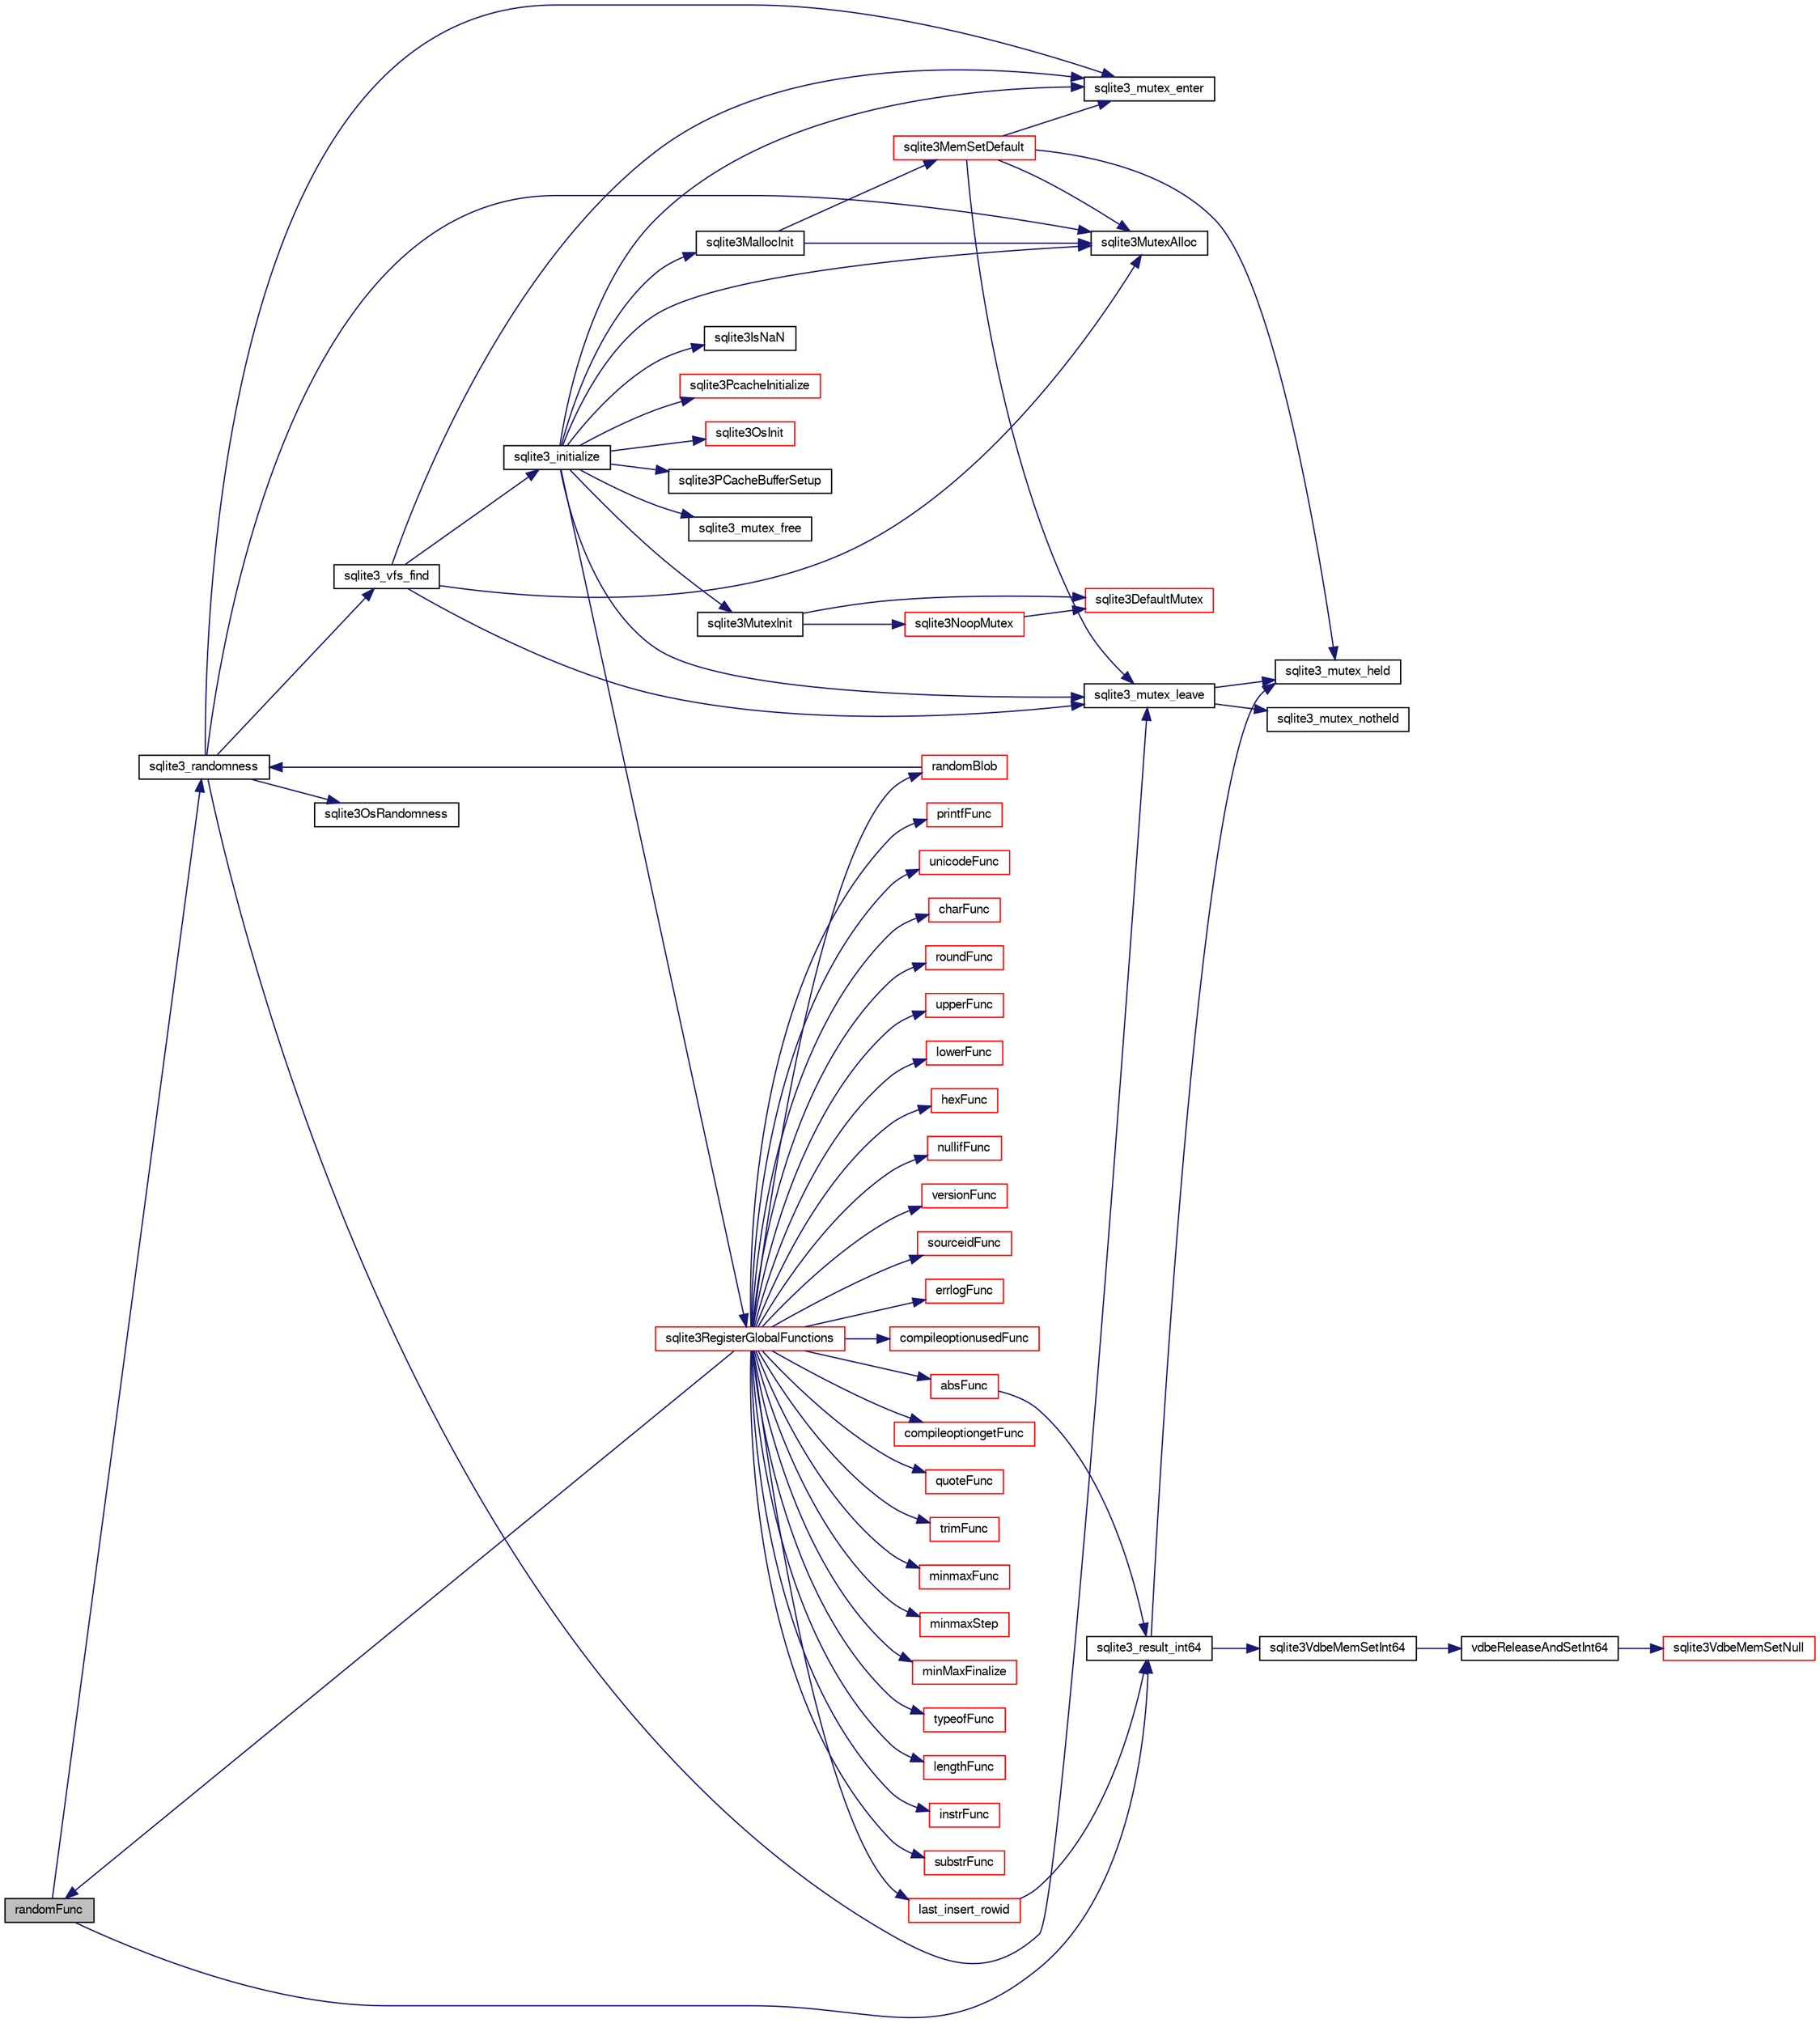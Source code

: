 digraph "randomFunc"
{
  edge [fontname="FreeSans",fontsize="10",labelfontname="FreeSans",labelfontsize="10"];
  node [fontname="FreeSans",fontsize="10",shape=record];
  rankdir="LR";
  Node253726 [label="randomFunc",height=0.2,width=0.4,color="black", fillcolor="grey75", style="filled", fontcolor="black"];
  Node253726 -> Node253727 [color="midnightblue",fontsize="10",style="solid",fontname="FreeSans"];
  Node253727 [label="sqlite3_randomness",height=0.2,width=0.4,color="black", fillcolor="white", style="filled",URL="$sqlite3_8c.html#aa452ad88657d4606e137b09c4e9315c7"];
  Node253727 -> Node253728 [color="midnightblue",fontsize="10",style="solid",fontname="FreeSans"];
  Node253728 [label="sqlite3MutexAlloc",height=0.2,width=0.4,color="black", fillcolor="white", style="filled",URL="$sqlite3_8c.html#a0e3f432ee581f6876b590e7ad7e84e19"];
  Node253727 -> Node253729 [color="midnightblue",fontsize="10",style="solid",fontname="FreeSans"];
  Node253729 [label="sqlite3_mutex_enter",height=0.2,width=0.4,color="black", fillcolor="white", style="filled",URL="$sqlite3_8c.html#a1c12cde690bd89f104de5cbad12a6bf5"];
  Node253727 -> Node253730 [color="midnightblue",fontsize="10",style="solid",fontname="FreeSans"];
  Node253730 [label="sqlite3_mutex_leave",height=0.2,width=0.4,color="black", fillcolor="white", style="filled",URL="$sqlite3_8c.html#a5838d235601dbd3c1fa993555c6bcc93"];
  Node253730 -> Node253731 [color="midnightblue",fontsize="10",style="solid",fontname="FreeSans"];
  Node253731 [label="sqlite3_mutex_held",height=0.2,width=0.4,color="black", fillcolor="white", style="filled",URL="$sqlite3_8c.html#acf77da68932b6bc163c5e68547ecc3e7"];
  Node253730 -> Node253732 [color="midnightblue",fontsize="10",style="solid",fontname="FreeSans"];
  Node253732 [label="sqlite3_mutex_notheld",height=0.2,width=0.4,color="black", fillcolor="white", style="filled",URL="$sqlite3_8c.html#a83967c837c1c000d3b5adcfaa688f5dc"];
  Node253727 -> Node253733 [color="midnightblue",fontsize="10",style="solid",fontname="FreeSans"];
  Node253733 [label="sqlite3OsRandomness",height=0.2,width=0.4,color="black", fillcolor="white", style="filled",URL="$sqlite3_8c.html#a52a1d01825b7a8a222227bcd0b68d88d"];
  Node253727 -> Node253734 [color="midnightblue",fontsize="10",style="solid",fontname="FreeSans"];
  Node253734 [label="sqlite3_vfs_find",height=0.2,width=0.4,color="black", fillcolor="white", style="filled",URL="$sqlite3_8c.html#a009b28f3d275077f7bb7f3ef37de6095"];
  Node253734 -> Node253735 [color="midnightblue",fontsize="10",style="solid",fontname="FreeSans"];
  Node253735 [label="sqlite3_initialize",height=0.2,width=0.4,color="black", fillcolor="white", style="filled",URL="$sqlite3_8c.html#ab0c0ee2d5d4cf8b28e9572296a8861df"];
  Node253735 -> Node253736 [color="midnightblue",fontsize="10",style="solid",fontname="FreeSans"];
  Node253736 [label="sqlite3MutexInit",height=0.2,width=0.4,color="black", fillcolor="white", style="filled",URL="$sqlite3_8c.html#a7906afcdd1cdb3d0007eb932398a1158"];
  Node253736 -> Node253737 [color="midnightblue",fontsize="10",style="solid",fontname="FreeSans"];
  Node253737 [label="sqlite3DefaultMutex",height=0.2,width=0.4,color="red", fillcolor="white", style="filled",URL="$sqlite3_8c.html#ac895a71e325f9b2f9b862f737c17aca8"];
  Node253736 -> Node253754 [color="midnightblue",fontsize="10",style="solid",fontname="FreeSans"];
  Node253754 [label="sqlite3NoopMutex",height=0.2,width=0.4,color="red", fillcolor="white", style="filled",URL="$sqlite3_8c.html#a09742cde9ef371d94f8201d2cdb543e4"];
  Node253754 -> Node253737 [color="midnightblue",fontsize="10",style="solid",fontname="FreeSans"];
  Node253735 -> Node253728 [color="midnightblue",fontsize="10",style="solid",fontname="FreeSans"];
  Node253735 -> Node253729 [color="midnightblue",fontsize="10",style="solid",fontname="FreeSans"];
  Node253735 -> Node253762 [color="midnightblue",fontsize="10",style="solid",fontname="FreeSans"];
  Node253762 [label="sqlite3MallocInit",height=0.2,width=0.4,color="black", fillcolor="white", style="filled",URL="$sqlite3_8c.html#a9e06f9e7cad0d83ce80ab493c9533552"];
  Node253762 -> Node253763 [color="midnightblue",fontsize="10",style="solid",fontname="FreeSans"];
  Node253763 [label="sqlite3MemSetDefault",height=0.2,width=0.4,color="red", fillcolor="white", style="filled",URL="$sqlite3_8c.html#a162fbfd727e92c5f8f72625b5ff62549"];
  Node253763 -> Node253728 [color="midnightblue",fontsize="10",style="solid",fontname="FreeSans"];
  Node253763 -> Node253729 [color="midnightblue",fontsize="10",style="solid",fontname="FreeSans"];
  Node253763 -> Node253730 [color="midnightblue",fontsize="10",style="solid",fontname="FreeSans"];
  Node253763 -> Node253731 [color="midnightblue",fontsize="10",style="solid",fontname="FreeSans"];
  Node253762 -> Node253728 [color="midnightblue",fontsize="10",style="solid",fontname="FreeSans"];
  Node253735 -> Node253730 [color="midnightblue",fontsize="10",style="solid",fontname="FreeSans"];
  Node253735 -> Node253857 [color="midnightblue",fontsize="10",style="solid",fontname="FreeSans"];
  Node253857 [label="sqlite3RegisterGlobalFunctions",height=0.2,width=0.4,color="red", fillcolor="white", style="filled",URL="$sqlite3_8c.html#a9f75bd111010f29e1b8d74344473c4ec"];
  Node253857 -> Node253858 [color="midnightblue",fontsize="10",style="solid",fontname="FreeSans"];
  Node253858 [label="trimFunc",height=0.2,width=0.4,color="red", fillcolor="white", style="filled",URL="$sqlite3_8c.html#afad56dbe7f08139a630156e644b14704"];
  Node253857 -> Node253871 [color="midnightblue",fontsize="10",style="solid",fontname="FreeSans"];
  Node253871 [label="minmaxFunc",height=0.2,width=0.4,color="red", fillcolor="white", style="filled",URL="$sqlite3_8c.html#a4d00f48b948fd73cb70bcfd1efc0bfb0"];
  Node253857 -> Node253880 [color="midnightblue",fontsize="10",style="solid",fontname="FreeSans"];
  Node253880 [label="minmaxStep",height=0.2,width=0.4,color="red", fillcolor="white", style="filled",URL="$sqlite3_8c.html#a5b4c0da0f3b61d7ff25ebd30aa22cca4"];
  Node253857 -> Node253884 [color="midnightblue",fontsize="10",style="solid",fontname="FreeSans"];
  Node253884 [label="minMaxFinalize",height=0.2,width=0.4,color="red", fillcolor="white", style="filled",URL="$sqlite3_8c.html#a0439dd90934a2dee93517c50884d5924"];
  Node253857 -> Node253885 [color="midnightblue",fontsize="10",style="solid",fontname="FreeSans"];
  Node253885 [label="typeofFunc",height=0.2,width=0.4,color="red", fillcolor="white", style="filled",URL="$sqlite3_8c.html#aba6c564ff0d6b017de448469d0fb243f"];
  Node253857 -> Node253886 [color="midnightblue",fontsize="10",style="solid",fontname="FreeSans"];
  Node253886 [label="lengthFunc",height=0.2,width=0.4,color="red", fillcolor="white", style="filled",URL="$sqlite3_8c.html#affdabf006c37c26a1c3e325badb83546"];
  Node253857 -> Node253891 [color="midnightblue",fontsize="10",style="solid",fontname="FreeSans"];
  Node253891 [label="instrFunc",height=0.2,width=0.4,color="red", fillcolor="white", style="filled",URL="$sqlite3_8c.html#a8f86ca540b92ac28aaefaa126170cf8c"];
  Node253857 -> Node253893 [color="midnightblue",fontsize="10",style="solid",fontname="FreeSans"];
  Node253893 [label="substrFunc",height=0.2,width=0.4,color="red", fillcolor="white", style="filled",URL="$sqlite3_8c.html#a8a8739d9af5589338113371e440b2734"];
  Node253857 -> Node253898 [color="midnightblue",fontsize="10",style="solid",fontname="FreeSans"];
  Node253898 [label="printfFunc",height=0.2,width=0.4,color="red", fillcolor="white", style="filled",URL="$sqlite3_8c.html#a80ca21d434c7c5b6668bee721331dda8"];
  Node253857 -> Node253900 [color="midnightblue",fontsize="10",style="solid",fontname="FreeSans"];
  Node253900 [label="unicodeFunc",height=0.2,width=0.4,color="red", fillcolor="white", style="filled",URL="$sqlite3_8c.html#a1d3d012cbe2276d8d713be80884db355"];
  Node253857 -> Node253902 [color="midnightblue",fontsize="10",style="solid",fontname="FreeSans"];
  Node253902 [label="charFunc",height=0.2,width=0.4,color="red", fillcolor="white", style="filled",URL="$sqlite3_8c.html#ab9b72ce47fcea3c3b92e816435a0fd91"];
  Node253857 -> Node253903 [color="midnightblue",fontsize="10",style="solid",fontname="FreeSans"];
  Node253903 [label="absFunc",height=0.2,width=0.4,color="red", fillcolor="white", style="filled",URL="$sqlite3_8c.html#af271994a34f441432d50d7095e0ed23d"];
  Node253903 -> Node253905 [color="midnightblue",fontsize="10",style="solid",fontname="FreeSans"];
  Node253905 [label="sqlite3_result_int64",height=0.2,width=0.4,color="black", fillcolor="white", style="filled",URL="$sqlite3_8c.html#a9cb3b68d2411f2c50419b05613b426e1"];
  Node253905 -> Node253731 [color="midnightblue",fontsize="10",style="solid",fontname="FreeSans"];
  Node253905 -> Node253888 [color="midnightblue",fontsize="10",style="solid",fontname="FreeSans"];
  Node253888 [label="sqlite3VdbeMemSetInt64",height=0.2,width=0.4,color="black", fillcolor="white", style="filled",URL="$sqlite3_8c.html#a57c5843cac8f6180ee994267a23f86a3"];
  Node253888 -> Node253889 [color="midnightblue",fontsize="10",style="solid",fontname="FreeSans"];
  Node253889 [label="vdbeReleaseAndSetInt64",height=0.2,width=0.4,color="black", fillcolor="white", style="filled",URL="$sqlite3_8c.html#abdcd42be8fe3e9bff2493533da9b5697"];
  Node253889 -> Node253803 [color="midnightblue",fontsize="10",style="solid",fontname="FreeSans"];
  Node253803 [label="sqlite3VdbeMemSetNull",height=0.2,width=0.4,color="red", fillcolor="white", style="filled",URL="$sqlite3_8c.html#ae01092c23aebaf8a3ebdf3954609b410"];
  Node253857 -> Node253908 [color="midnightblue",fontsize="10",style="solid",fontname="FreeSans"];
  Node253908 [label="roundFunc",height=0.2,width=0.4,color="red", fillcolor="white", style="filled",URL="$sqlite3_8c.html#a8c444ba254edc27891111b76e7ba85e7"];
  Node253857 -> Node253911 [color="midnightblue",fontsize="10",style="solid",fontname="FreeSans"];
  Node253911 [label="upperFunc",height=0.2,width=0.4,color="red", fillcolor="white", style="filled",URL="$sqlite3_8c.html#a8f26e491f9fd893cdb476c577f39f260"];
  Node253857 -> Node253912 [color="midnightblue",fontsize="10",style="solid",fontname="FreeSans"];
  Node253912 [label="lowerFunc",height=0.2,width=0.4,color="red", fillcolor="white", style="filled",URL="$sqlite3_8c.html#a37a07e2d7c0cb4c521e9c334596c89a7"];
  Node253857 -> Node253913 [color="midnightblue",fontsize="10",style="solid",fontname="FreeSans"];
  Node253913 [label="hexFunc",height=0.2,width=0.4,color="red", fillcolor="white", style="filled",URL="$sqlite3_8c.html#a2e2cd151b75b794723d7c4f30fe57c8b"];
  Node253857 -> Node253726 [color="midnightblue",fontsize="10",style="solid",fontname="FreeSans"];
  Node253857 -> Node253914 [color="midnightblue",fontsize="10",style="solid",fontname="FreeSans"];
  Node253914 [label="randomBlob",height=0.2,width=0.4,color="red", fillcolor="white", style="filled",URL="$sqlite3_8c.html#a2b058708f7f26feb80fce84c3e375d64"];
  Node253914 -> Node253727 [color="midnightblue",fontsize="10",style="solid",fontname="FreeSans"];
  Node253857 -> Node253916 [color="midnightblue",fontsize="10",style="solid",fontname="FreeSans"];
  Node253916 [label="nullifFunc",height=0.2,width=0.4,color="red", fillcolor="white", style="filled",URL="$sqlite3_8c.html#aa677b6612cd4e6630438b729f56cd3e6"];
  Node253857 -> Node253917 [color="midnightblue",fontsize="10",style="solid",fontname="FreeSans"];
  Node253917 [label="versionFunc",height=0.2,width=0.4,color="red", fillcolor="white", style="filled",URL="$sqlite3_8c.html#a258a294d68fbf7c6ba528921b2a721bc"];
  Node253857 -> Node253919 [color="midnightblue",fontsize="10",style="solid",fontname="FreeSans"];
  Node253919 [label="sourceidFunc",height=0.2,width=0.4,color="red", fillcolor="white", style="filled",URL="$sqlite3_8c.html#a3ff22be898cc17c2a45a7fa605892c4a"];
  Node253857 -> Node253921 [color="midnightblue",fontsize="10",style="solid",fontname="FreeSans"];
  Node253921 [label="errlogFunc",height=0.2,width=0.4,color="red", fillcolor="white", style="filled",URL="$sqlite3_8c.html#a56d5c8e1f0a43e4c9f8864c27065393f"];
  Node253857 -> Node253922 [color="midnightblue",fontsize="10",style="solid",fontname="FreeSans"];
  Node253922 [label="compileoptionusedFunc",height=0.2,width=0.4,color="red", fillcolor="white", style="filled",URL="$sqlite3_8c.html#ab8caa7140383f5e738f29c859232145f"];
  Node253857 -> Node253925 [color="midnightblue",fontsize="10",style="solid",fontname="FreeSans"];
  Node253925 [label="compileoptiongetFunc",height=0.2,width=0.4,color="red", fillcolor="white", style="filled",URL="$sqlite3_8c.html#a9221f1bc427c499f548f1e50ad1033b0"];
  Node253857 -> Node253927 [color="midnightblue",fontsize="10",style="solid",fontname="FreeSans"];
  Node253927 [label="quoteFunc",height=0.2,width=0.4,color="red", fillcolor="white", style="filled",URL="$sqlite3_8c.html#a8e64c0ef376144dfad6a4a3d499056b8"];
  Node253857 -> Node253928 [color="midnightblue",fontsize="10",style="solid",fontname="FreeSans"];
  Node253928 [label="last_insert_rowid",height=0.2,width=0.4,color="red", fillcolor="white", style="filled",URL="$sqlite3_8c.html#a58bdb5411ca39965cee456c209725009"];
  Node253928 -> Node253905 [color="midnightblue",fontsize="10",style="solid",fontname="FreeSans"];
  Node253735 -> Node254001 [color="midnightblue",fontsize="10",style="solid",fontname="FreeSans"];
  Node254001 [label="sqlite3PcacheInitialize",height=0.2,width=0.4,color="red", fillcolor="white", style="filled",URL="$sqlite3_8c.html#a2902c61ddc88bea002c4d69fe4052b1f"];
  Node253735 -> Node254002 [color="midnightblue",fontsize="10",style="solid",fontname="FreeSans"];
  Node254002 [label="sqlite3OsInit",height=0.2,width=0.4,color="red", fillcolor="white", style="filled",URL="$sqlite3_8c.html#afeaa886fe1ca086a30fd278b1d069762"];
  Node253735 -> Node254006 [color="midnightblue",fontsize="10",style="solid",fontname="FreeSans"];
  Node254006 [label="sqlite3PCacheBufferSetup",height=0.2,width=0.4,color="black", fillcolor="white", style="filled",URL="$sqlite3_8c.html#ad18a1eebefdfbc4254f473f7b0101937"];
  Node253735 -> Node254007 [color="midnightblue",fontsize="10",style="solid",fontname="FreeSans"];
  Node254007 [label="sqlite3_mutex_free",height=0.2,width=0.4,color="black", fillcolor="white", style="filled",URL="$sqlite3_8c.html#a2db2e72e08f6873afa9c61b0ec726fec"];
  Node253735 -> Node253793 [color="midnightblue",fontsize="10",style="solid",fontname="FreeSans"];
  Node253793 [label="sqlite3IsNaN",height=0.2,width=0.4,color="black", fillcolor="white", style="filled",URL="$sqlite3_8c.html#aed4d78203877c3486765ccbc7feebb50"];
  Node253734 -> Node253728 [color="midnightblue",fontsize="10",style="solid",fontname="FreeSans"];
  Node253734 -> Node253729 [color="midnightblue",fontsize="10",style="solid",fontname="FreeSans"];
  Node253734 -> Node253730 [color="midnightblue",fontsize="10",style="solid",fontname="FreeSans"];
  Node253726 -> Node253905 [color="midnightblue",fontsize="10",style="solid",fontname="FreeSans"];
}
